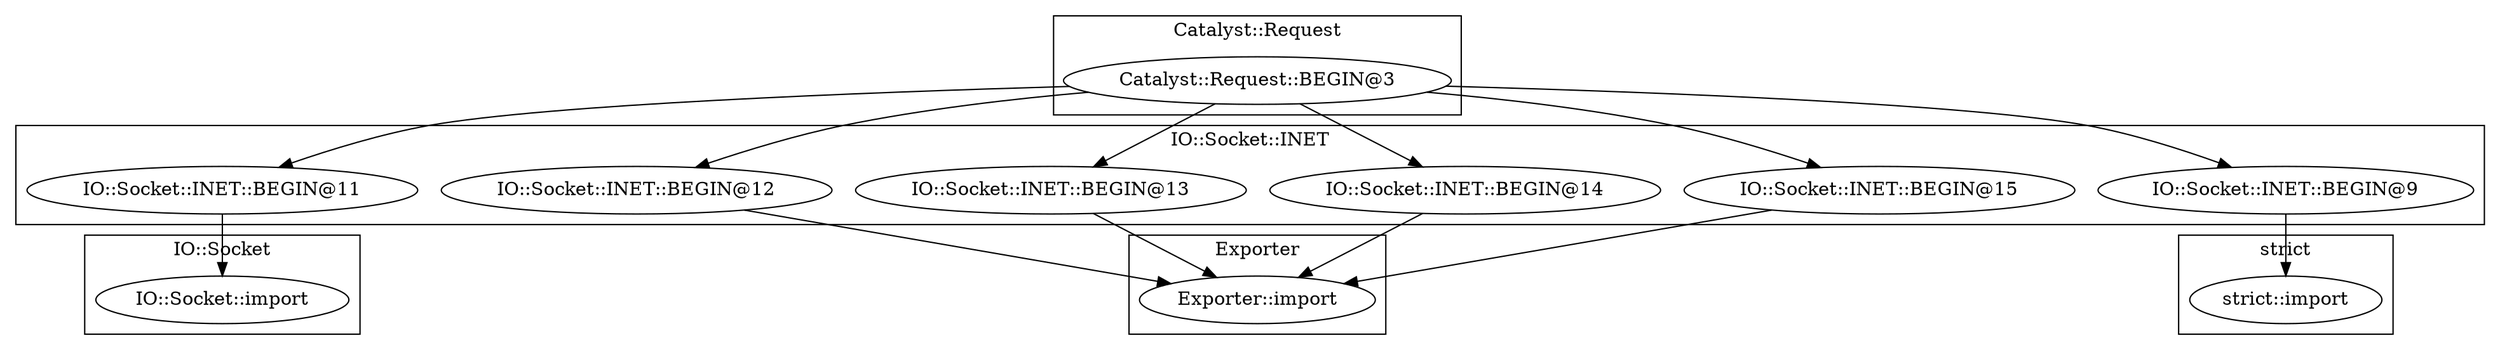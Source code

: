 digraph {
graph [overlap=false]
subgraph cluster_Catalyst_Request {
	label="Catalyst::Request";
	"Catalyst::Request::BEGIN@3";
}
subgraph cluster_IO_Socket {
	label="IO::Socket";
	"IO::Socket::import";
}
subgraph cluster_Exporter {
	label="Exporter";
	"Exporter::import";
}
subgraph cluster_IO_Socket_INET {
	label="IO::Socket::INET";
	"IO::Socket::INET::BEGIN@11";
	"IO::Socket::INET::BEGIN@14";
	"IO::Socket::INET::BEGIN@13";
	"IO::Socket::INET::BEGIN@9";
	"IO::Socket::INET::BEGIN@15";
	"IO::Socket::INET::BEGIN@12";
}
subgraph cluster_strict {
	label="strict";
	"strict::import";
}
"Catalyst::Request::BEGIN@3" -> "IO::Socket::INET::BEGIN@13";
"Catalyst::Request::BEGIN@3" -> "IO::Socket::INET::BEGIN@12";
"Catalyst::Request::BEGIN@3" -> "IO::Socket::INET::BEGIN@9";
"IO::Socket::INET::BEGIN@9" -> "strict::import";
"Catalyst::Request::BEGIN@3" -> "IO::Socket::INET::BEGIN@14";
"IO::Socket::INET::BEGIN@13" -> "Exporter::import";
"IO::Socket::INET::BEGIN@12" -> "Exporter::import";
"IO::Socket::INET::BEGIN@14" -> "Exporter::import";
"IO::Socket::INET::BEGIN@15" -> "Exporter::import";
"IO::Socket::INET::BEGIN@11" -> "IO::Socket::import";
"Catalyst::Request::BEGIN@3" -> "IO::Socket::INET::BEGIN@11";
"Catalyst::Request::BEGIN@3" -> "IO::Socket::INET::BEGIN@15";
}
